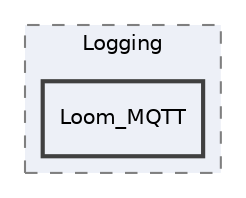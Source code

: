 digraph "src/Internet/Logging/Loom_MQTT"
{
 // LATEX_PDF_SIZE
  edge [fontname="Helvetica",fontsize="10",labelfontname="Helvetica",labelfontsize="10"];
  node [fontname="Helvetica",fontsize="10",shape=record];
  compound=true
  subgraph clusterdir_5c00c6bad077ed70de8a75f0c8a2a3f6 {
    graph [ bgcolor="#edf0f7", pencolor="grey50", style="filled,dashed,", label="Logging", fontname="Helvetica", fontsize="10", URL="dir_5c00c6bad077ed70de8a75f0c8a2a3f6.html"]
  dir_747f07e376d99d09317cbba23d7f3f68 [shape=box, label="Loom_MQTT", style="filled,bold,", fillcolor="#edf0f7", color="grey25", URL="dir_747f07e376d99d09317cbba23d7f3f68.html"];
  }
}
